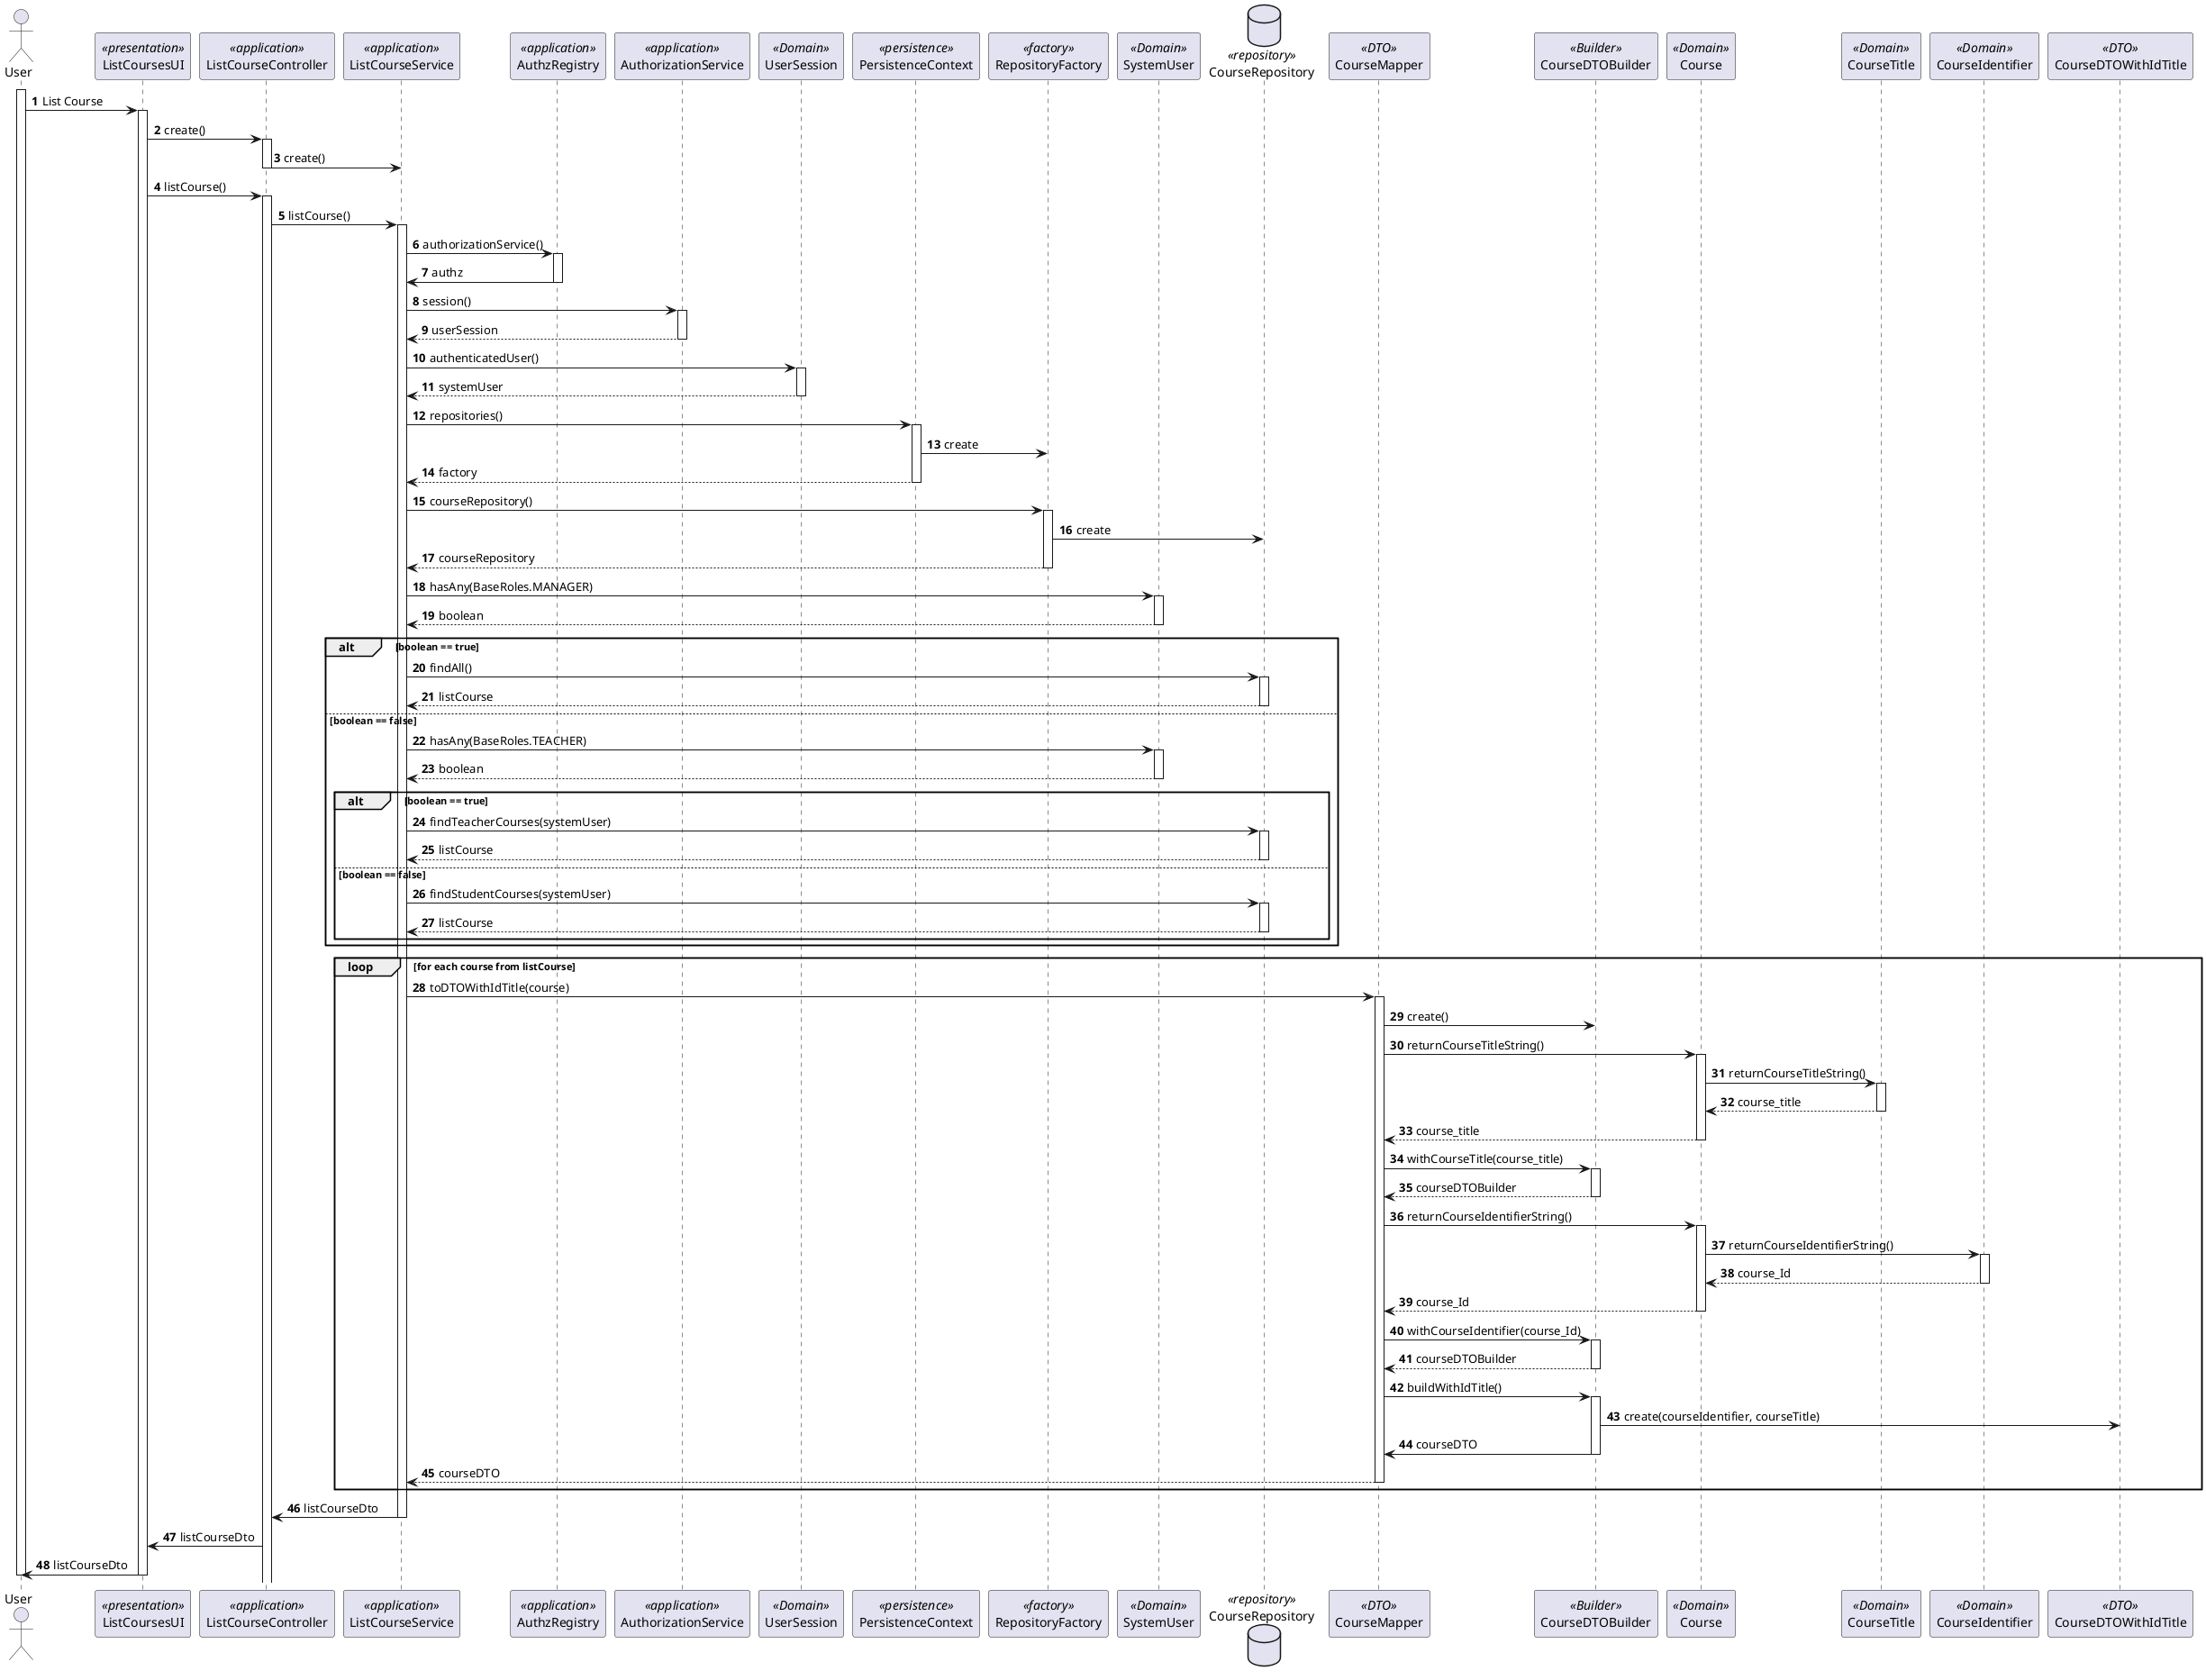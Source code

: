 @startuml
'https://plantuml.com/sequence-diagram

autonumber

actor User

participant "ListCoursesUI" as ui <<presentation>>
participant "ListCourseController" as ctrl <<application>>



participant ListCourseService as service <<application>>

participant AuthzRegistry as auth <<application>>
participant AuthorizationService as authSV <<application>>
participant UserSession as userSe <<Domain>>

participant PersistenceContext as Persistence <<persistence>>
participant RepositoryFactory as RepFactory <<factory>>
participant SystemUser as systemUser <<Domain>>

database CourseRepository as courseRep <<repository>>



participant "CourseMapper" as cm <<DTO>>
participant "CourseDTOBuilder" as cb <<Builder>>
participant "Course" as course <<Domain>>
participant "CourseTitle" as ct <<Domain>>
participant "CourseIdentifier" as ci <<Domain>>
participant "CourseDTOWithIdTitle" as cdto <<DTO>>



activate User
User -> ui: List Course
activate ui
ui -> ctrl: create()
activate ctrl
ctrl->service : create()
deactivate ctrl
ui -> ctrl: listCourse()
activate ctrl


ctrl->service : listCourse()
activate service





service -> auth: authorizationService()
activate auth
auth -> service: authz
deactivate auth
service -> authSV: session()
activate authSV
authSV --> service: userSession
deactivate authSV
service -> userSe: authenticatedUser()
activate userSe
userSe --> service : systemUser
deactivate userSe

service -> Persistence: repositories()
activate Persistence
Persistence -> RepFactory: create
Persistence --> service: factory
deactivate Persistence
service -> RepFactory: courseRepository()
activate RepFactory
RepFactory -> courseRep: create
RepFactory --> service: courseRepository
deactivate RepFactory

service -> systemUser: hasAny(BaseRoles.MANAGER)
activate systemUser
systemUser --> service: boolean
deactivate systemUser


alt boolean == true
service -> courseRep: findAll()
activate courseRep
courseRep --> service: listCourse
deactivate courseRep

else boolean == false
service -> systemUser: hasAny(BaseRoles.TEACHER)
activate systemUser
systemUser --> service: boolean
deactivate systemUser

alt boolean == true
service -> courseRep: findTeacherCourses(systemUser)
activate courseRep
courseRep --> service: listCourse
deactivate courseRep

else boolean == false
service -> courseRep: findStudentCourses(systemUser)
activate courseRep
courseRep --> service: listCourse
deactivate courseRep

end alt

deactivate authSV

end alt


loop for each course from listCourse
service -> cm : toDTOWithIdTitle(course)
activate cm
cm -> cb : create()

cm -> course : returnCourseTitleString()
activate course
course -> ct : returnCourseTitleString()
activate ct
ct --> course : course_title
deactivate ct
course --> cm : course_title
deactivate course
cm -> cb : withCourseTitle(course_title)
activate cb
cb --> cm : courseDTOBuilder
deactivate cb
cm -> course : returnCourseIdentifierString()
activate course
course -> ci : returnCourseIdentifierString()
activate ci
ci --> course : course_Id
deactivate ci
course --> cm : course_Id
deactivate course
cm -> cb : withCourseIdentifier(course_Id)
activate cb
cb --> cm : courseDTOBuilder
deactivate cb
deactivate course
cm -> cb : buildWithIdTitle()
activate cb
cb -> cdto : create(courseIdentifier, courseTitle)
cb -> cm: courseDTO
deactivate cb
cm --> service : courseDTO
deactivate cm
end loop


service -> ctrl : listCourseDto
deactivate service



ctrl -> ui : listCourseDto
ui -> User : listCourseDto


deactivate ui
deactivate User
@enduml